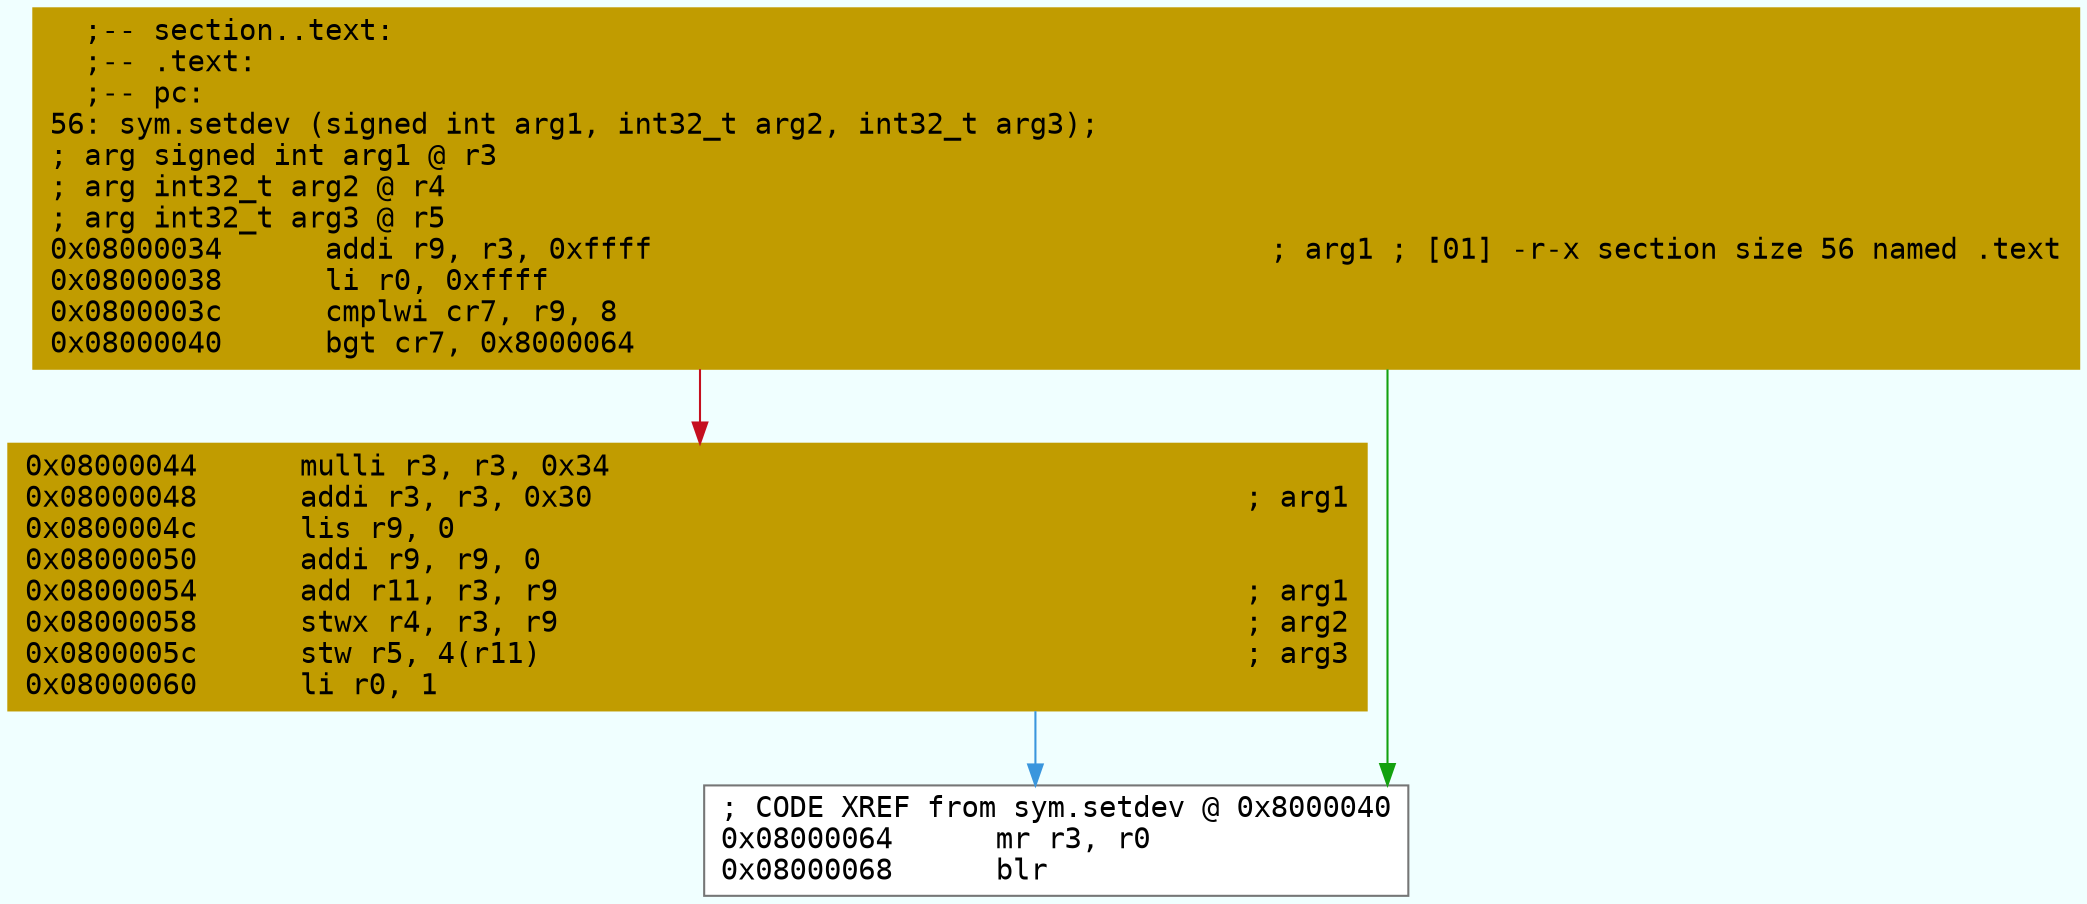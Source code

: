 digraph code {
	graph [bgcolor=azure fontsize=8 fontname="Courier" splines="ortho"];
	node [fillcolor=gray style=filled shape=box];
	edge [arrowhead="normal"];
	"0x08000034" [URL="sym.setdev/0x08000034", fillcolor="#c19c00",color="#c19c00", fontname="Courier",label="  ;-- section..text:\l  ;-- .text:\l  ;-- pc:\l56: sym.setdev (signed int arg1, int32_t arg2, int32_t arg3);\l; arg signed int arg1 @ r3\l; arg int32_t arg2 @ r4\l; arg int32_t arg3 @ r5\l0x08000034      addi r9, r3, 0xffff                                    ; arg1 ; [01] -r-x section size 56 named .text\l0x08000038      li r0, 0xffff\l0x0800003c      cmplwi cr7, r9, 8\l0x08000040      bgt cr7, 0x8000064\l"]
	"0x08000044" [URL="sym.setdev/0x08000044", fillcolor="#c19c00",color="#c19c00", fontname="Courier",label="0x08000044      mulli r3, r3, 0x34\l0x08000048      addi r3, r3, 0x30                                      ; arg1\l0x0800004c      lis r9, 0\l0x08000050      addi r9, r9, 0\l0x08000054      add r11, r3, r9                                        ; arg1\l0x08000058      stwx r4, r3, r9                                        ; arg2\l0x0800005c      stw r5, 4(r11)                                         ; arg3\l0x08000060      li r0, 1\l"]
	"0x08000064" [URL="sym.setdev/0x08000064", fillcolor="white",color="#767676", fontname="Courier",label="; CODE XREF from sym.setdev @ 0x8000040\l0x08000064      mr r3, r0\l0x08000068      blr\l"]
        "0x08000034" -> "0x08000064" [color="#13a10e"];
        "0x08000034" -> "0x08000044" [color="#c50f1f"];
        "0x08000044" -> "0x08000064" [color="#3a96dd"];
}

